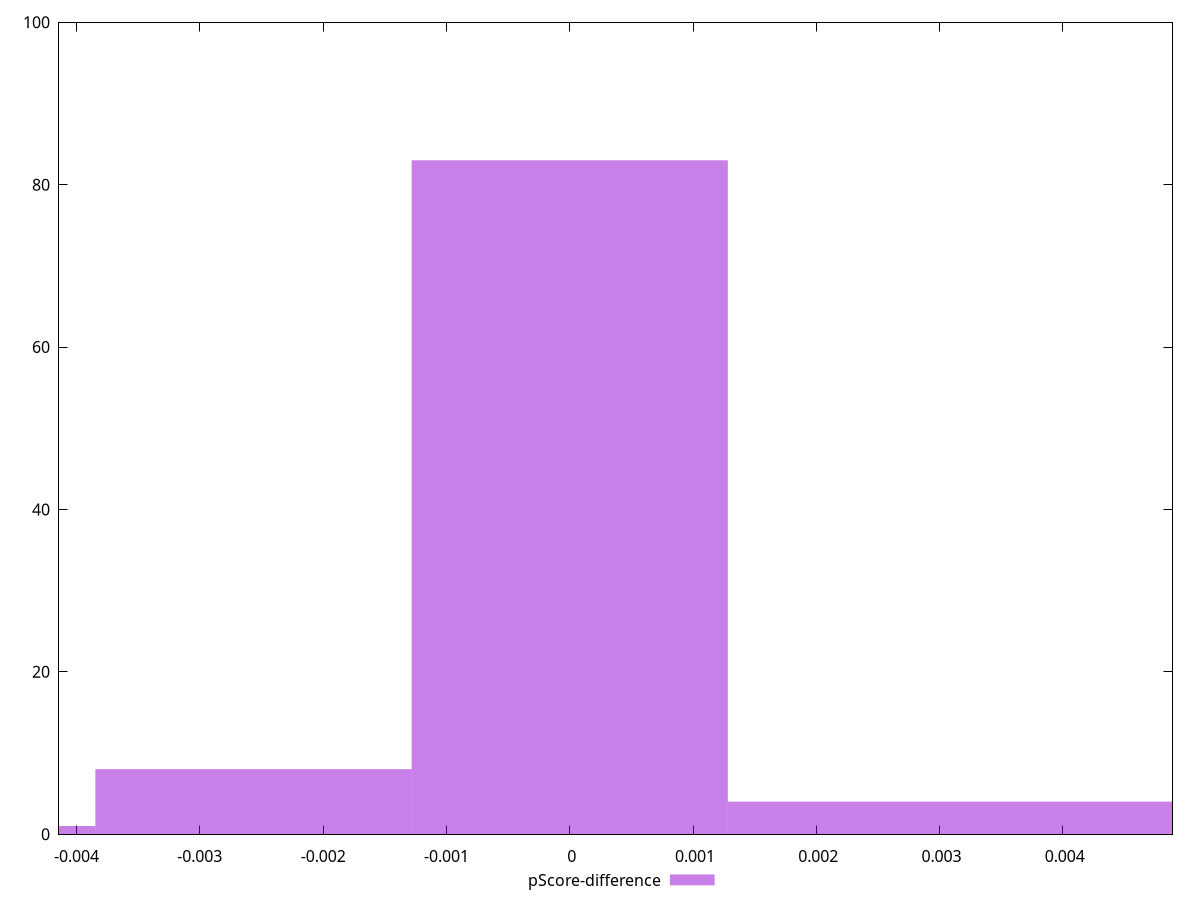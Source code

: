 reset

$pScoreDifference <<EOF
-0.002565153471175479 8
0 83
0.002565153471175479 4
0.005130306942350958 4
-0.005130306942350958 1
EOF

set key outside below
set boxwidth 0.002565153471175479
set xrange [-0.004142500162124696:0.004889166752497287]
set yrange [0:100]
set trange [0:100]
set style fill transparent solid 0.5 noborder
set terminal svg size 640, 490 enhanced background rgb 'white'
set output "report_00019_2021-02-10T18-14-37.922Z//uses-rel-preconnect/samples/pages/pScore-difference/histogram.svg"

plot $pScoreDifference title "pScore-difference" with boxes

reset
